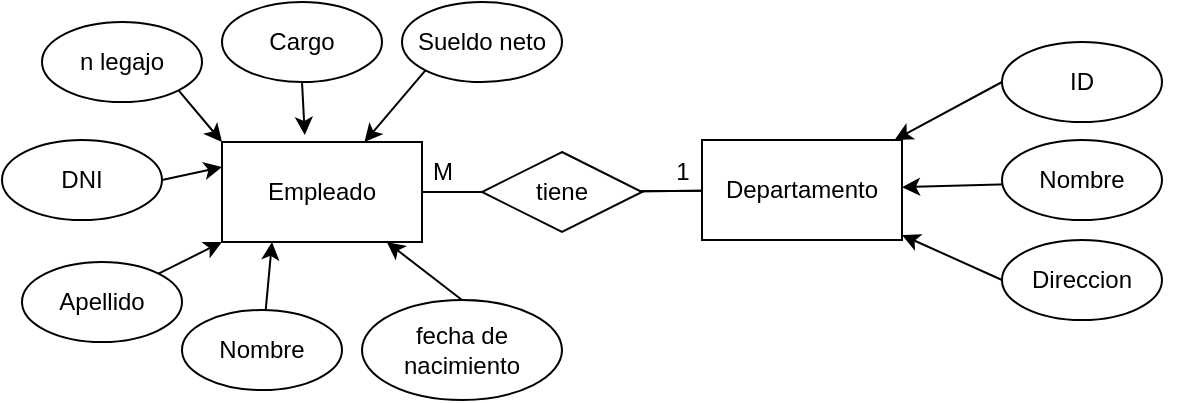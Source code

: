 <mxfile>
    <diagram id="fZvi6yobgZ15pRs88tL4" name="Diagrame-entidades">
        <mxGraphModel dx="426" dy="358" grid="1" gridSize="10" guides="1" tooltips="1" connect="1" arrows="1" fold="1" page="1" pageScale="1" pageWidth="827" pageHeight="1169" math="0" shadow="0">
            <root>
                <mxCell id="0"/>
                <mxCell id="1" parent="0"/>
                <mxCell id="2" value="Empleado" style="whiteSpace=wrap;html=1;" parent="1" vertex="1">
                    <mxGeometry x="160" y="190" width="100" height="50" as="geometry"/>
                </mxCell>
                <mxCell id="11" style="edgeStyle=none;html=1;exitX=1;exitY=1;exitDx=0;exitDy=0;entryX=0;entryY=0;entryDx=0;entryDy=0;" parent="1" source="3" target="2" edge="1">
                    <mxGeometry relative="1" as="geometry"/>
                </mxCell>
                <mxCell id="3" value="n legajo" style="ellipse;whiteSpace=wrap;html=1;" parent="1" vertex="1">
                    <mxGeometry x="70" y="130" width="80" height="40" as="geometry"/>
                </mxCell>
                <mxCell id="12" style="edgeStyle=none;html=1;exitX=1;exitY=0.5;exitDx=0;exitDy=0;entryX=0;entryY=0.25;entryDx=0;entryDy=0;" parent="1" source="4" target="2" edge="1">
                    <mxGeometry relative="1" as="geometry"/>
                </mxCell>
                <mxCell id="4" value="DNI" style="ellipse;whiteSpace=wrap;html=1;" parent="1" vertex="1">
                    <mxGeometry x="50" y="189" width="80" height="40" as="geometry"/>
                </mxCell>
                <mxCell id="13" style="edgeStyle=none;html=1;exitX=1;exitY=0;exitDx=0;exitDy=0;" parent="1" source="5" target="2" edge="1">
                    <mxGeometry relative="1" as="geometry"/>
                </mxCell>
                <mxCell id="5" value="Apellido" style="ellipse;whiteSpace=wrap;html=1;" parent="1" vertex="1">
                    <mxGeometry x="60" y="250" width="80" height="40" as="geometry"/>
                </mxCell>
                <mxCell id="14" style="edgeStyle=none;html=1;exitX=0.5;exitY=0;exitDx=0;exitDy=0;" parent="1" source="6" target="2" edge="1">
                    <mxGeometry relative="1" as="geometry"/>
                </mxCell>
                <mxCell id="6" value="fecha de nacimiento" style="ellipse;whiteSpace=wrap;html=1;" parent="1" vertex="1">
                    <mxGeometry x="230" y="269" width="100" height="50" as="geometry"/>
                </mxCell>
                <mxCell id="10" style="edgeStyle=none;html=1;exitX=0.5;exitY=1;exitDx=0;exitDy=0;entryX=0.414;entryY=-0.07;entryDx=0;entryDy=0;entryPerimeter=0;" parent="1" source="7" target="2" edge="1">
                    <mxGeometry relative="1" as="geometry"/>
                </mxCell>
                <mxCell id="7" value="Cargo" style="ellipse;whiteSpace=wrap;html=1;" parent="1" vertex="1">
                    <mxGeometry x="160" y="120" width="80" height="40" as="geometry"/>
                </mxCell>
                <mxCell id="9" style="edgeStyle=none;html=1;exitX=0;exitY=1;exitDx=0;exitDy=0;" parent="1" source="8" target="2" edge="1">
                    <mxGeometry relative="1" as="geometry"/>
                </mxCell>
                <mxCell id="8" value="Sueldo neto" style="ellipse;whiteSpace=wrap;html=1;" parent="1" vertex="1">
                    <mxGeometry x="250" y="120" width="80" height="40" as="geometry"/>
                </mxCell>
                <mxCell id="42" value="" style="edgeStyle=none;html=1;endArrow=none;endFill=0;" parent="1" source="26" target="41" edge="1">
                    <mxGeometry relative="1" as="geometry"/>
                </mxCell>
                <mxCell id="26" value="Departamento" style="whiteSpace=wrap;html=1;" parent="1" vertex="1">
                    <mxGeometry x="400" y="189" width="100" height="50" as="geometry"/>
                </mxCell>
                <mxCell id="27" style="edgeStyle=none;html=1;exitX=1;exitY=0.5;exitDx=0;exitDy=0;" parent="1" source="28" target="26" edge="1">
                    <mxGeometry relative="1" as="geometry"/>
                </mxCell>
                <mxCell id="28" value="Nombre" style="ellipse;whiteSpace=wrap;html=1;" parent="1" vertex="1">
                    <mxGeometry x="550" y="189" width="80" height="40" as="geometry"/>
                </mxCell>
                <mxCell id="29" style="edgeStyle=none;html=1;exitX=0;exitY=0.5;exitDx=0;exitDy=0;" parent="1" source="30" target="26" edge="1">
                    <mxGeometry relative="1" as="geometry"/>
                </mxCell>
                <mxCell id="30" value="Direccion" style="ellipse;whiteSpace=wrap;html=1;" parent="1" vertex="1">
                    <mxGeometry x="550" y="239" width="80" height="40" as="geometry"/>
                </mxCell>
                <mxCell id="35" style="edgeStyle=none;html=1;exitX=0;exitY=0.5;exitDx=0;exitDy=0;" parent="1" source="36" target="26" edge="1">
                    <mxGeometry relative="1" as="geometry"/>
                </mxCell>
                <mxCell id="36" value="ID" style="ellipse;whiteSpace=wrap;html=1;" parent="1" vertex="1">
                    <mxGeometry x="550" y="140" width="80" height="40" as="geometry"/>
                </mxCell>
                <mxCell id="43" value="" style="edgeStyle=none;html=1;endArrow=none;endFill=0;" parent="1" source="41" target="2" edge="1">
                    <mxGeometry relative="1" as="geometry"/>
                </mxCell>
                <mxCell id="44" value="" style="edgeStyle=none;html=1;endArrow=none;endFill=0;" parent="1" source="41" target="26" edge="1">
                    <mxGeometry relative="1" as="geometry"/>
                </mxCell>
                <mxCell id="41" value="tiene" style="rhombus;whiteSpace=wrap;html=1;" parent="1" vertex="1">
                    <mxGeometry x="290" y="195" width="80" height="40" as="geometry"/>
                </mxCell>
                <mxCell id="45" value="1" style="text;html=1;align=center;verticalAlign=middle;resizable=0;points=[];autosize=1;strokeColor=none;fillColor=none;" parent="1" vertex="1">
                    <mxGeometry x="380" y="195" width="20" height="20" as="geometry"/>
                </mxCell>
                <mxCell id="47" value="M" style="text;html=1;align=center;verticalAlign=middle;resizable=0;points=[];autosize=1;strokeColor=none;fillColor=none;" parent="1" vertex="1">
                    <mxGeometry x="255" y="195" width="30" height="20" as="geometry"/>
                </mxCell>
                <mxCell id="hMBr2K3yMScwn9N2hQlr-48" style="edgeStyle=none;html=1;endArrow=classic;endFill=1;entryX=0.25;entryY=1;entryDx=0;entryDy=0;" parent="1" source="hMBr2K3yMScwn9N2hQlr-47" target="2" edge="1">
                    <mxGeometry relative="1" as="geometry"/>
                </mxCell>
                <mxCell id="hMBr2K3yMScwn9N2hQlr-47" value="Nombre" style="ellipse;whiteSpace=wrap;html=1;" parent="1" vertex="1">
                    <mxGeometry x="140" y="274" width="80" height="40" as="geometry"/>
                </mxCell>
            </root>
        </mxGraphModel>
    </diagram>
    <diagram id="Udj-UhpaLDk0JjBOfIed" name="Diagrama E-R">
        <mxGraphModel dx="341" dy="286" grid="1" gridSize="10" guides="1" tooltips="1" connect="1" arrows="1" fold="1" page="1" pageScale="1" pageWidth="850" pageHeight="1100" math="0" shadow="0">
            <root>
                <mxCell id="96vvqzjSVbU3NYkkXcE3-0"/>
                <mxCell id="96vvqzjSVbU3NYkkXcE3-1" parent="96vvqzjSVbU3NYkkXcE3-0"/>
                <mxCell id="96vvqzjSVbU3NYkkXcE3-2" value="Empleado" style="shape=table;startSize=30;container=1;collapsible=1;childLayout=tableLayout;fixedRows=1;rowLines=0;fontStyle=1;align=center;resizeLast=1;fillColor=#1ba1e2;fontColor=#ffffff;strokeColor=#006EAF;" parent="96vvqzjSVbU3NYkkXcE3-1" vertex="1">
                    <mxGeometry x="160" y="120" width="180" height="280" as="geometry"/>
                </mxCell>
                <mxCell id="96vvqzjSVbU3NYkkXcE3-3" value="" style="shape=partialRectangle;collapsible=0;dropTarget=0;pointerEvents=0;fillColor=none;top=0;left=0;bottom=1;right=0;points=[[0,0.5],[1,0.5]];portConstraint=eastwest;" parent="96vvqzjSVbU3NYkkXcE3-2" vertex="1">
                    <mxGeometry y="30" width="180" height="30" as="geometry"/>
                </mxCell>
                <mxCell id="96vvqzjSVbU3NYkkXcE3-4" value="PK" style="shape=partialRectangle;connectable=0;fillColor=none;top=0;left=0;bottom=0;right=0;fontStyle=1;overflow=hidden;" parent="96vvqzjSVbU3NYkkXcE3-3" vertex="1">
                    <mxGeometry width="30" height="30" as="geometry">
                        <mxRectangle width="30" height="30" as="alternateBounds"/>
                    </mxGeometry>
                </mxCell>
                <mxCell id="96vvqzjSVbU3NYkkXcE3-5" value="n_legajo" style="shape=partialRectangle;connectable=0;fillColor=none;top=0;left=0;bottom=0;right=0;align=left;spacingLeft=6;fontStyle=5;overflow=hidden;" parent="96vvqzjSVbU3NYkkXcE3-3" vertex="1">
                    <mxGeometry x="30" width="150" height="30" as="geometry">
                        <mxRectangle width="150" height="30" as="alternateBounds"/>
                    </mxGeometry>
                </mxCell>
                <mxCell id="96vvqzjSVbU3NYkkXcE3-6" value="" style="shape=partialRectangle;collapsible=0;dropTarget=0;pointerEvents=0;fillColor=none;top=0;left=0;bottom=0;right=0;points=[[0,0.5],[1,0.5]];portConstraint=eastwest;" parent="96vvqzjSVbU3NYkkXcE3-2" vertex="1">
                    <mxGeometry y="60" width="180" height="30" as="geometry"/>
                </mxCell>
                <mxCell id="96vvqzjSVbU3NYkkXcE3-7" value="" style="shape=partialRectangle;connectable=0;fillColor=none;top=0;left=0;bottom=0;right=0;editable=1;overflow=hidden;" parent="96vvqzjSVbU3NYkkXcE3-6" vertex="1">
                    <mxGeometry width="30" height="30" as="geometry">
                        <mxRectangle width="30" height="30" as="alternateBounds"/>
                    </mxGeometry>
                </mxCell>
                <mxCell id="96vvqzjSVbU3NYkkXcE3-8" value="DNI" style="shape=partialRectangle;connectable=0;fillColor=none;top=0;left=0;bottom=0;right=0;align=left;spacingLeft=6;overflow=hidden;" parent="96vvqzjSVbU3NYkkXcE3-6" vertex="1">
                    <mxGeometry x="30" width="150" height="30" as="geometry">
                        <mxRectangle width="150" height="30" as="alternateBounds"/>
                    </mxGeometry>
                </mxCell>
                <mxCell id="96vvqzjSVbU3NYkkXcE3-9" value="" style="shape=partialRectangle;collapsible=0;dropTarget=0;pointerEvents=0;fillColor=none;top=0;left=0;bottom=0;right=0;points=[[0,0.5],[1,0.5]];portConstraint=eastwest;" parent="96vvqzjSVbU3NYkkXcE3-2" vertex="1">
                    <mxGeometry y="90" width="180" height="30" as="geometry"/>
                </mxCell>
                <mxCell id="96vvqzjSVbU3NYkkXcE3-10" value="" style="shape=partialRectangle;connectable=0;fillColor=none;top=0;left=0;bottom=0;right=0;editable=1;overflow=hidden;" parent="96vvqzjSVbU3NYkkXcE3-9" vertex="1">
                    <mxGeometry width="30" height="30" as="geometry">
                        <mxRectangle width="30" height="30" as="alternateBounds"/>
                    </mxGeometry>
                </mxCell>
                <mxCell id="96vvqzjSVbU3NYkkXcE3-11" value="Nombre" style="shape=partialRectangle;connectable=0;fillColor=none;top=0;left=0;bottom=0;right=0;align=left;spacingLeft=6;overflow=hidden;" parent="96vvqzjSVbU3NYkkXcE3-9" vertex="1">
                    <mxGeometry x="30" width="150" height="30" as="geometry">
                        <mxRectangle width="150" height="30" as="alternateBounds"/>
                    </mxGeometry>
                </mxCell>
                <mxCell id="96vvqzjSVbU3NYkkXcE3-12" value="" style="shape=partialRectangle;collapsible=0;dropTarget=0;pointerEvents=0;fillColor=none;top=0;left=0;bottom=0;right=0;points=[[0,0.5],[1,0.5]];portConstraint=eastwest;" parent="96vvqzjSVbU3NYkkXcE3-2" vertex="1">
                    <mxGeometry y="120" width="180" height="30" as="geometry"/>
                </mxCell>
                <mxCell id="96vvqzjSVbU3NYkkXcE3-13" value="" style="shape=partialRectangle;connectable=0;fillColor=none;top=0;left=0;bottom=0;right=0;editable=1;overflow=hidden;" parent="96vvqzjSVbU3NYkkXcE3-12" vertex="1">
                    <mxGeometry width="30" height="30" as="geometry">
                        <mxRectangle width="30" height="30" as="alternateBounds"/>
                    </mxGeometry>
                </mxCell>
                <mxCell id="96vvqzjSVbU3NYkkXcE3-14" value="Apellido" style="shape=partialRectangle;connectable=0;fillColor=none;top=0;left=0;bottom=0;right=0;align=left;spacingLeft=6;overflow=hidden;" parent="96vvqzjSVbU3NYkkXcE3-12" vertex="1">
                    <mxGeometry x="30" width="150" height="30" as="geometry">
                        <mxRectangle width="150" height="30" as="alternateBounds"/>
                    </mxGeometry>
                </mxCell>
                <mxCell id="rwQkXqlnvs5FMXelHzHX-0" style="shape=partialRectangle;collapsible=0;dropTarget=0;pointerEvents=0;fillColor=none;top=0;left=0;bottom=0;right=0;points=[[0,0.5],[1,0.5]];portConstraint=eastwest;" parent="96vvqzjSVbU3NYkkXcE3-2" vertex="1">
                    <mxGeometry y="150" width="180" height="30" as="geometry"/>
                </mxCell>
                <mxCell id="rwQkXqlnvs5FMXelHzHX-1" style="shape=partialRectangle;connectable=0;fillColor=none;top=0;left=0;bottom=0;right=0;editable=1;overflow=hidden;" parent="rwQkXqlnvs5FMXelHzHX-0" vertex="1">
                    <mxGeometry width="30" height="30" as="geometry">
                        <mxRectangle width="30" height="30" as="alternateBounds"/>
                    </mxGeometry>
                </mxCell>
                <mxCell id="rwQkXqlnvs5FMXelHzHX-2" value="Fecha_nacimiento" style="shape=partialRectangle;connectable=0;fillColor=none;top=0;left=0;bottom=0;right=0;align=left;spacingLeft=6;overflow=hidden;" parent="rwQkXqlnvs5FMXelHzHX-0" vertex="1">
                    <mxGeometry x="30" width="150" height="30" as="geometry">
                        <mxRectangle width="150" height="30" as="alternateBounds"/>
                    </mxGeometry>
                </mxCell>
                <mxCell id="rwQkXqlnvs5FMXelHzHX-3" style="shape=partialRectangle;collapsible=0;dropTarget=0;pointerEvents=0;fillColor=none;top=0;left=0;bottom=0;right=0;points=[[0,0.5],[1,0.5]];portConstraint=eastwest;" parent="96vvqzjSVbU3NYkkXcE3-2" vertex="1">
                    <mxGeometry y="180" width="180" height="30" as="geometry"/>
                </mxCell>
                <mxCell id="rwQkXqlnvs5FMXelHzHX-4" style="shape=partialRectangle;connectable=0;fillColor=none;top=0;left=0;bottom=0;right=0;editable=1;overflow=hidden;" parent="rwQkXqlnvs5FMXelHzHX-3" vertex="1">
                    <mxGeometry width="30" height="30" as="geometry">
                        <mxRectangle width="30" height="30" as="alternateBounds"/>
                    </mxGeometry>
                </mxCell>
                <mxCell id="rwQkXqlnvs5FMXelHzHX-5" value="Sueldo neto" style="shape=partialRectangle;connectable=0;fillColor=none;top=0;left=0;bottom=0;right=0;align=left;spacingLeft=6;overflow=hidden;" parent="rwQkXqlnvs5FMXelHzHX-3" vertex="1">
                    <mxGeometry x="30" width="150" height="30" as="geometry">
                        <mxRectangle width="150" height="30" as="alternateBounds"/>
                    </mxGeometry>
                </mxCell>
                <mxCell id="rwQkXqlnvs5FMXelHzHX-6" style="shape=partialRectangle;collapsible=0;dropTarget=0;pointerEvents=0;fillColor=none;top=0;left=0;bottom=0;right=0;points=[[0,0.5],[1,0.5]];portConstraint=eastwest;" parent="96vvqzjSVbU3NYkkXcE3-2" vertex="1">
                    <mxGeometry y="210" width="180" height="30" as="geometry"/>
                </mxCell>
                <mxCell id="rwQkXqlnvs5FMXelHzHX-7" style="shape=partialRectangle;connectable=0;fillColor=none;top=0;left=0;bottom=0;right=0;editable=1;overflow=hidden;" parent="rwQkXqlnvs5FMXelHzHX-6" vertex="1">
                    <mxGeometry width="30" height="30" as="geometry">
                        <mxRectangle width="30" height="30" as="alternateBounds"/>
                    </mxGeometry>
                </mxCell>
                <mxCell id="rwQkXqlnvs5FMXelHzHX-8" value="Cargo" style="shape=partialRectangle;connectable=0;fillColor=none;top=0;left=0;bottom=0;right=0;align=left;spacingLeft=6;overflow=hidden;" parent="rwQkXqlnvs5FMXelHzHX-6" vertex="1">
                    <mxGeometry x="30" width="150" height="30" as="geometry">
                        <mxRectangle width="150" height="30" as="alternateBounds"/>
                    </mxGeometry>
                </mxCell>
                <mxCell id="rwQkXqlnvs5FMXelHzHX-9" style="shape=partialRectangle;collapsible=0;dropTarget=0;pointerEvents=0;fillColor=none;top=0;left=0;bottom=0;right=0;points=[[0,0.5],[1,0.5]];portConstraint=eastwest;" parent="96vvqzjSVbU3NYkkXcE3-2" vertex="1">
                    <mxGeometry y="240" width="180" height="30" as="geometry"/>
                </mxCell>
                <mxCell id="rwQkXqlnvs5FMXelHzHX-10" style="shape=partialRectangle;connectable=0;fillColor=none;top=0;left=0;bottom=0;right=0;editable=1;overflow=hidden;" parent="rwQkXqlnvs5FMXelHzHX-9" vertex="1">
                    <mxGeometry width="30" height="30" as="geometry">
                        <mxRectangle width="30" height="30" as="alternateBounds"/>
                    </mxGeometry>
                </mxCell>
                <mxCell id="rwQkXqlnvs5FMXelHzHX-11" value="Departamento_id" style="shape=partialRectangle;connectable=0;fillColor=none;top=0;left=0;bottom=0;right=0;align=left;spacingLeft=6;overflow=hidden;" parent="rwQkXqlnvs5FMXelHzHX-9" vertex="1">
                    <mxGeometry x="30" width="150" height="30" as="geometry">
                        <mxRectangle width="150" height="30" as="alternateBounds"/>
                    </mxGeometry>
                </mxCell>
                <mxCell id="EVIDDwUTSKFFUViHvjcc-0" value="Departamento" style="shape=table;startSize=30;container=1;collapsible=1;childLayout=tableLayout;fixedRows=1;rowLines=0;fontStyle=1;align=center;resizeLast=1;fillColor=#1ba1e2;fontColor=#ffffff;strokeColor=#006EAF;" parent="96vvqzjSVbU3NYkkXcE3-1" vertex="1">
                    <mxGeometry x="480" y="120" width="180" height="130" as="geometry"/>
                </mxCell>
                <mxCell id="EVIDDwUTSKFFUViHvjcc-1" value="" style="shape=partialRectangle;collapsible=0;dropTarget=0;pointerEvents=0;fillColor=none;top=0;left=0;bottom=1;right=0;points=[[0,0.5],[1,0.5]];portConstraint=eastwest;" parent="EVIDDwUTSKFFUViHvjcc-0" vertex="1">
                    <mxGeometry y="30" width="180" height="30" as="geometry"/>
                </mxCell>
                <mxCell id="EVIDDwUTSKFFUViHvjcc-2" value="PK" style="shape=partialRectangle;connectable=0;fillColor=none;top=0;left=0;bottom=0;right=0;fontStyle=1;overflow=hidden;" parent="EVIDDwUTSKFFUViHvjcc-1" vertex="1">
                    <mxGeometry width="30" height="30" as="geometry">
                        <mxRectangle width="30" height="30" as="alternateBounds"/>
                    </mxGeometry>
                </mxCell>
                <mxCell id="EVIDDwUTSKFFUViHvjcc-3" value="ID" style="shape=partialRectangle;connectable=0;fillColor=none;top=0;left=0;bottom=0;right=0;align=left;spacingLeft=6;fontStyle=5;overflow=hidden;" parent="EVIDDwUTSKFFUViHvjcc-1" vertex="1">
                    <mxGeometry x="30" width="150" height="30" as="geometry">
                        <mxRectangle width="150" height="30" as="alternateBounds"/>
                    </mxGeometry>
                </mxCell>
                <mxCell id="EVIDDwUTSKFFUViHvjcc-4" value="" style="shape=partialRectangle;collapsible=0;dropTarget=0;pointerEvents=0;fillColor=none;top=0;left=0;bottom=0;right=0;points=[[0,0.5],[1,0.5]];portConstraint=eastwest;" parent="EVIDDwUTSKFFUViHvjcc-0" vertex="1">
                    <mxGeometry y="60" width="180" height="30" as="geometry"/>
                </mxCell>
                <mxCell id="EVIDDwUTSKFFUViHvjcc-5" value="" style="shape=partialRectangle;connectable=0;fillColor=none;top=0;left=0;bottom=0;right=0;editable=1;overflow=hidden;" parent="EVIDDwUTSKFFUViHvjcc-4" vertex="1">
                    <mxGeometry width="30" height="30" as="geometry">
                        <mxRectangle width="30" height="30" as="alternateBounds"/>
                    </mxGeometry>
                </mxCell>
                <mxCell id="EVIDDwUTSKFFUViHvjcc-6" value="Nombre" style="shape=partialRectangle;connectable=0;fillColor=none;top=0;left=0;bottom=0;right=0;align=left;spacingLeft=6;overflow=hidden;" parent="EVIDDwUTSKFFUViHvjcc-4" vertex="1">
                    <mxGeometry x="30" width="150" height="30" as="geometry">
                        <mxRectangle width="150" height="30" as="alternateBounds"/>
                    </mxGeometry>
                </mxCell>
                <mxCell id="EVIDDwUTSKFFUViHvjcc-7" value="" style="shape=partialRectangle;collapsible=0;dropTarget=0;pointerEvents=0;fillColor=none;top=0;left=0;bottom=0;right=0;points=[[0,0.5],[1,0.5]];portConstraint=eastwest;" parent="EVIDDwUTSKFFUViHvjcc-0" vertex="1">
                    <mxGeometry y="90" width="180" height="30" as="geometry"/>
                </mxCell>
                <mxCell id="EVIDDwUTSKFFUViHvjcc-8" value="" style="shape=partialRectangle;connectable=0;fillColor=none;top=0;left=0;bottom=0;right=0;editable=1;overflow=hidden;" parent="EVIDDwUTSKFFUViHvjcc-7" vertex="1">
                    <mxGeometry width="30" height="30" as="geometry">
                        <mxRectangle width="30" height="30" as="alternateBounds"/>
                    </mxGeometry>
                </mxCell>
                <mxCell id="EVIDDwUTSKFFUViHvjcc-9" value="Direccion" style="shape=partialRectangle;connectable=0;fillColor=none;top=0;left=0;bottom=0;right=0;align=left;spacingLeft=6;overflow=hidden;" parent="EVIDDwUTSKFFUViHvjcc-7" vertex="1">
                    <mxGeometry x="30" width="150" height="30" as="geometry">
                        <mxRectangle width="150" height="30" as="alternateBounds"/>
                    </mxGeometry>
                </mxCell>
                <mxCell id="EVIDDwUTSKFFUViHvjcc-25" style="edgeStyle=orthogonalEdgeStyle;html=1;exitX=0;exitY=0.5;exitDx=0;exitDy=0;entryX=1;entryY=0.5;entryDx=0;entryDy=0;endArrow=classic;endFill=1;" parent="96vvqzjSVbU3NYkkXcE3-1" source="EVIDDwUTSKFFUViHvjcc-1" target="rwQkXqlnvs5FMXelHzHX-9" edge="1">
                    <mxGeometry relative="1" as="geometry">
                        <Array as="points">
                            <mxPoint x="410" y="165"/>
                            <mxPoint x="410" y="375"/>
                        </Array>
                    </mxGeometry>
                </mxCell>
            </root>
        </mxGraphModel>
    </diagram>
</mxfile>
